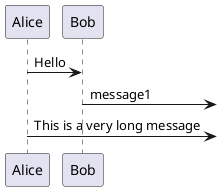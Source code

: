 {
  "sha1": "qsvauz3eot34se7hl09hfynh9izusca",
  "insertion": {
    "when": "2024-06-04T17:28:42.867Z",
    "user": "plantuml@gmail.com"
  }
}
@startuml
Alice ->Bob: Hello
Bob ->] : message1
Alice ->] : This is a very long message
@enduml
